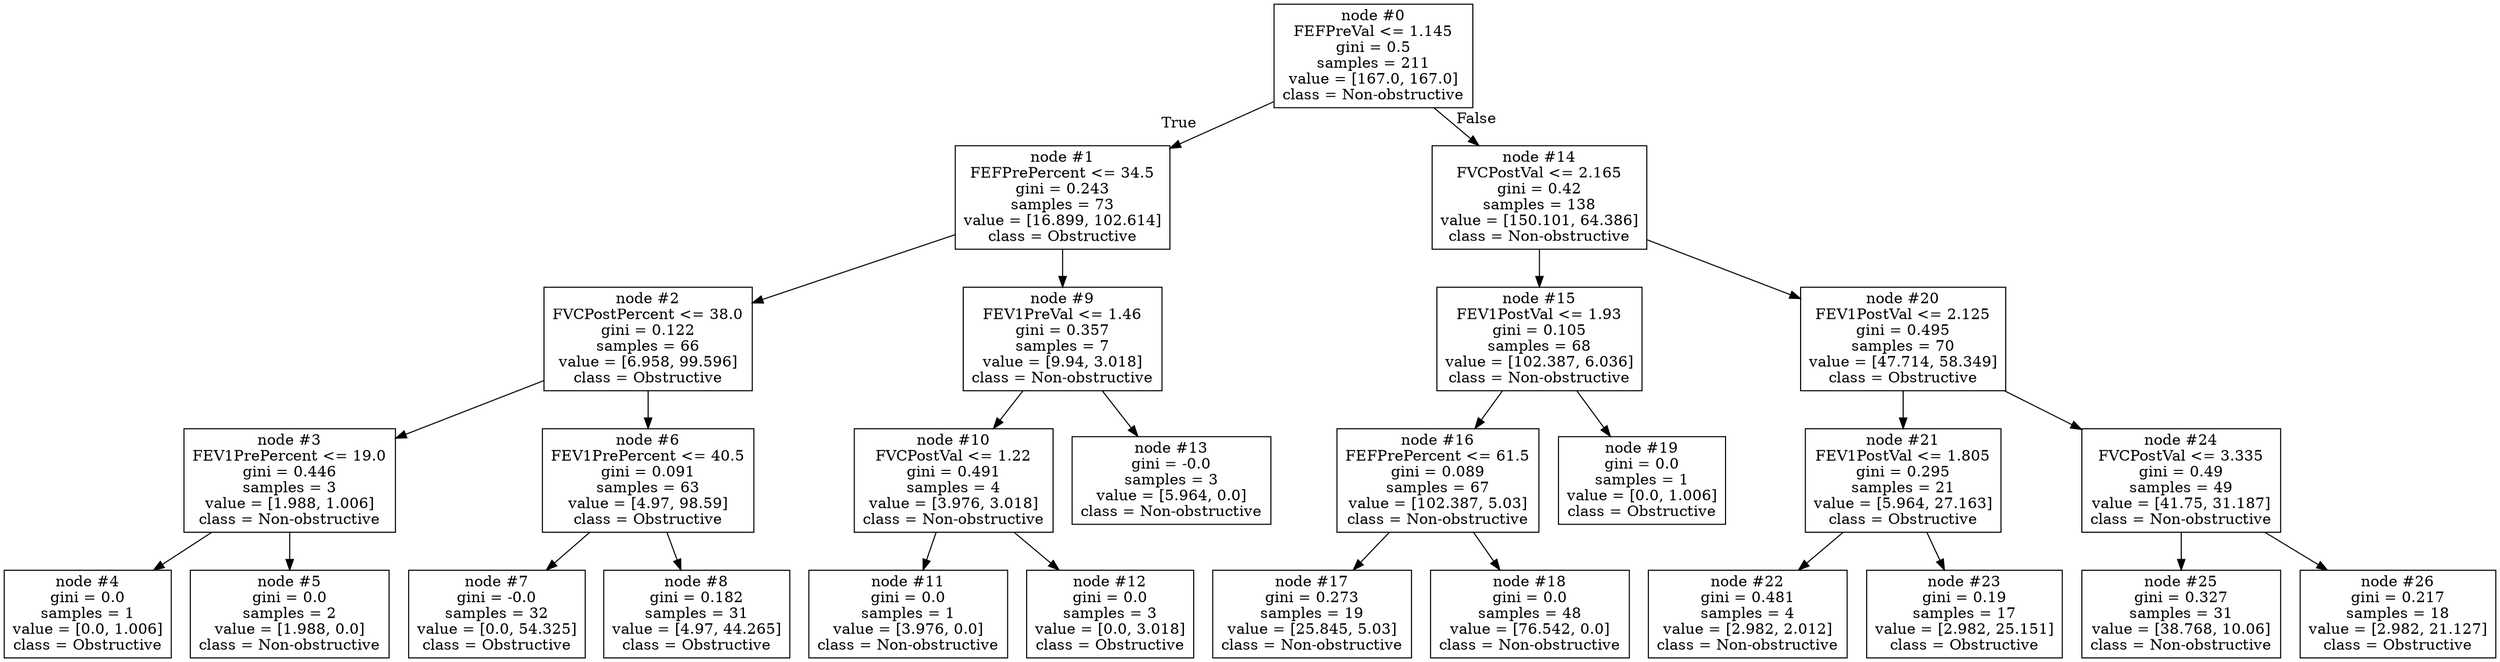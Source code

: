 digraph Tree {
node [shape=box] ;
0 [label="node #0\nFEFPreVal <= 1.145\ngini = 0.5\nsamples = 211\nvalue = [167.0, 167.0]\nclass = Non-obstructive"] ;
1 [label="node #1\nFEFPrePercent <= 34.5\ngini = 0.243\nsamples = 73\nvalue = [16.899, 102.614]\nclass = Obstructive"] ;
0 -> 1 [labeldistance=2.5, labelangle=45, headlabel="True"] ;
2 [label="node #2\nFVCPostPercent <= 38.0\ngini = 0.122\nsamples = 66\nvalue = [6.958, 99.596]\nclass = Obstructive"] ;
1 -> 2 ;
3 [label="node #3\nFEV1PrePercent <= 19.0\ngini = 0.446\nsamples = 3\nvalue = [1.988, 1.006]\nclass = Non-obstructive"] ;
2 -> 3 ;
4 [label="node #4\ngini = 0.0\nsamples = 1\nvalue = [0.0, 1.006]\nclass = Obstructive"] ;
3 -> 4 ;
5 [label="node #5\ngini = 0.0\nsamples = 2\nvalue = [1.988, 0.0]\nclass = Non-obstructive"] ;
3 -> 5 ;
6 [label="node #6\nFEV1PrePercent <= 40.5\ngini = 0.091\nsamples = 63\nvalue = [4.97, 98.59]\nclass = Obstructive"] ;
2 -> 6 ;
7 [label="node #7\ngini = -0.0\nsamples = 32\nvalue = [0.0, 54.325]\nclass = Obstructive"] ;
6 -> 7 ;
8 [label="node #8\ngini = 0.182\nsamples = 31\nvalue = [4.97, 44.265]\nclass = Obstructive"] ;
6 -> 8 ;
9 [label="node #9\nFEV1PreVal <= 1.46\ngini = 0.357\nsamples = 7\nvalue = [9.94, 3.018]\nclass = Non-obstructive"] ;
1 -> 9 ;
10 [label="node #10\nFVCPostVal <= 1.22\ngini = 0.491\nsamples = 4\nvalue = [3.976, 3.018]\nclass = Non-obstructive"] ;
9 -> 10 ;
11 [label="node #11\ngini = 0.0\nsamples = 1\nvalue = [3.976, 0.0]\nclass = Non-obstructive"] ;
10 -> 11 ;
12 [label="node #12\ngini = 0.0\nsamples = 3\nvalue = [0.0, 3.018]\nclass = Obstructive"] ;
10 -> 12 ;
13 [label="node #13\ngini = -0.0\nsamples = 3\nvalue = [5.964, 0.0]\nclass = Non-obstructive"] ;
9 -> 13 ;
14 [label="node #14\nFVCPostVal <= 2.165\ngini = 0.42\nsamples = 138\nvalue = [150.101, 64.386]\nclass = Non-obstructive"] ;
0 -> 14 [labeldistance=2.5, labelangle=-45, headlabel="False"] ;
15 [label="node #15\nFEV1PostVal <= 1.93\ngini = 0.105\nsamples = 68\nvalue = [102.387, 6.036]\nclass = Non-obstructive"] ;
14 -> 15 ;
16 [label="node #16\nFEFPrePercent <= 61.5\ngini = 0.089\nsamples = 67\nvalue = [102.387, 5.03]\nclass = Non-obstructive"] ;
15 -> 16 ;
17 [label="node #17\ngini = 0.273\nsamples = 19\nvalue = [25.845, 5.03]\nclass = Non-obstructive"] ;
16 -> 17 ;
18 [label="node #18\ngini = 0.0\nsamples = 48\nvalue = [76.542, 0.0]\nclass = Non-obstructive"] ;
16 -> 18 ;
19 [label="node #19\ngini = 0.0\nsamples = 1\nvalue = [0.0, 1.006]\nclass = Obstructive"] ;
15 -> 19 ;
20 [label="node #20\nFEV1PostVal <= 2.125\ngini = 0.495\nsamples = 70\nvalue = [47.714, 58.349]\nclass = Obstructive"] ;
14 -> 20 ;
21 [label="node #21\nFEV1PostVal <= 1.805\ngini = 0.295\nsamples = 21\nvalue = [5.964, 27.163]\nclass = Obstructive"] ;
20 -> 21 ;
22 [label="node #22\ngini = 0.481\nsamples = 4\nvalue = [2.982, 2.012]\nclass = Non-obstructive"] ;
21 -> 22 ;
23 [label="node #23\ngini = 0.19\nsamples = 17\nvalue = [2.982, 25.151]\nclass = Obstructive"] ;
21 -> 23 ;
24 [label="node #24\nFVCPostVal <= 3.335\ngini = 0.49\nsamples = 49\nvalue = [41.75, 31.187]\nclass = Non-obstructive"] ;
20 -> 24 ;
25 [label="node #25\ngini = 0.327\nsamples = 31\nvalue = [38.768, 10.06]\nclass = Non-obstructive"] ;
24 -> 25 ;
26 [label="node #26\ngini = 0.217\nsamples = 18\nvalue = [2.982, 21.127]\nclass = Obstructive"] ;
24 -> 26 ;
}